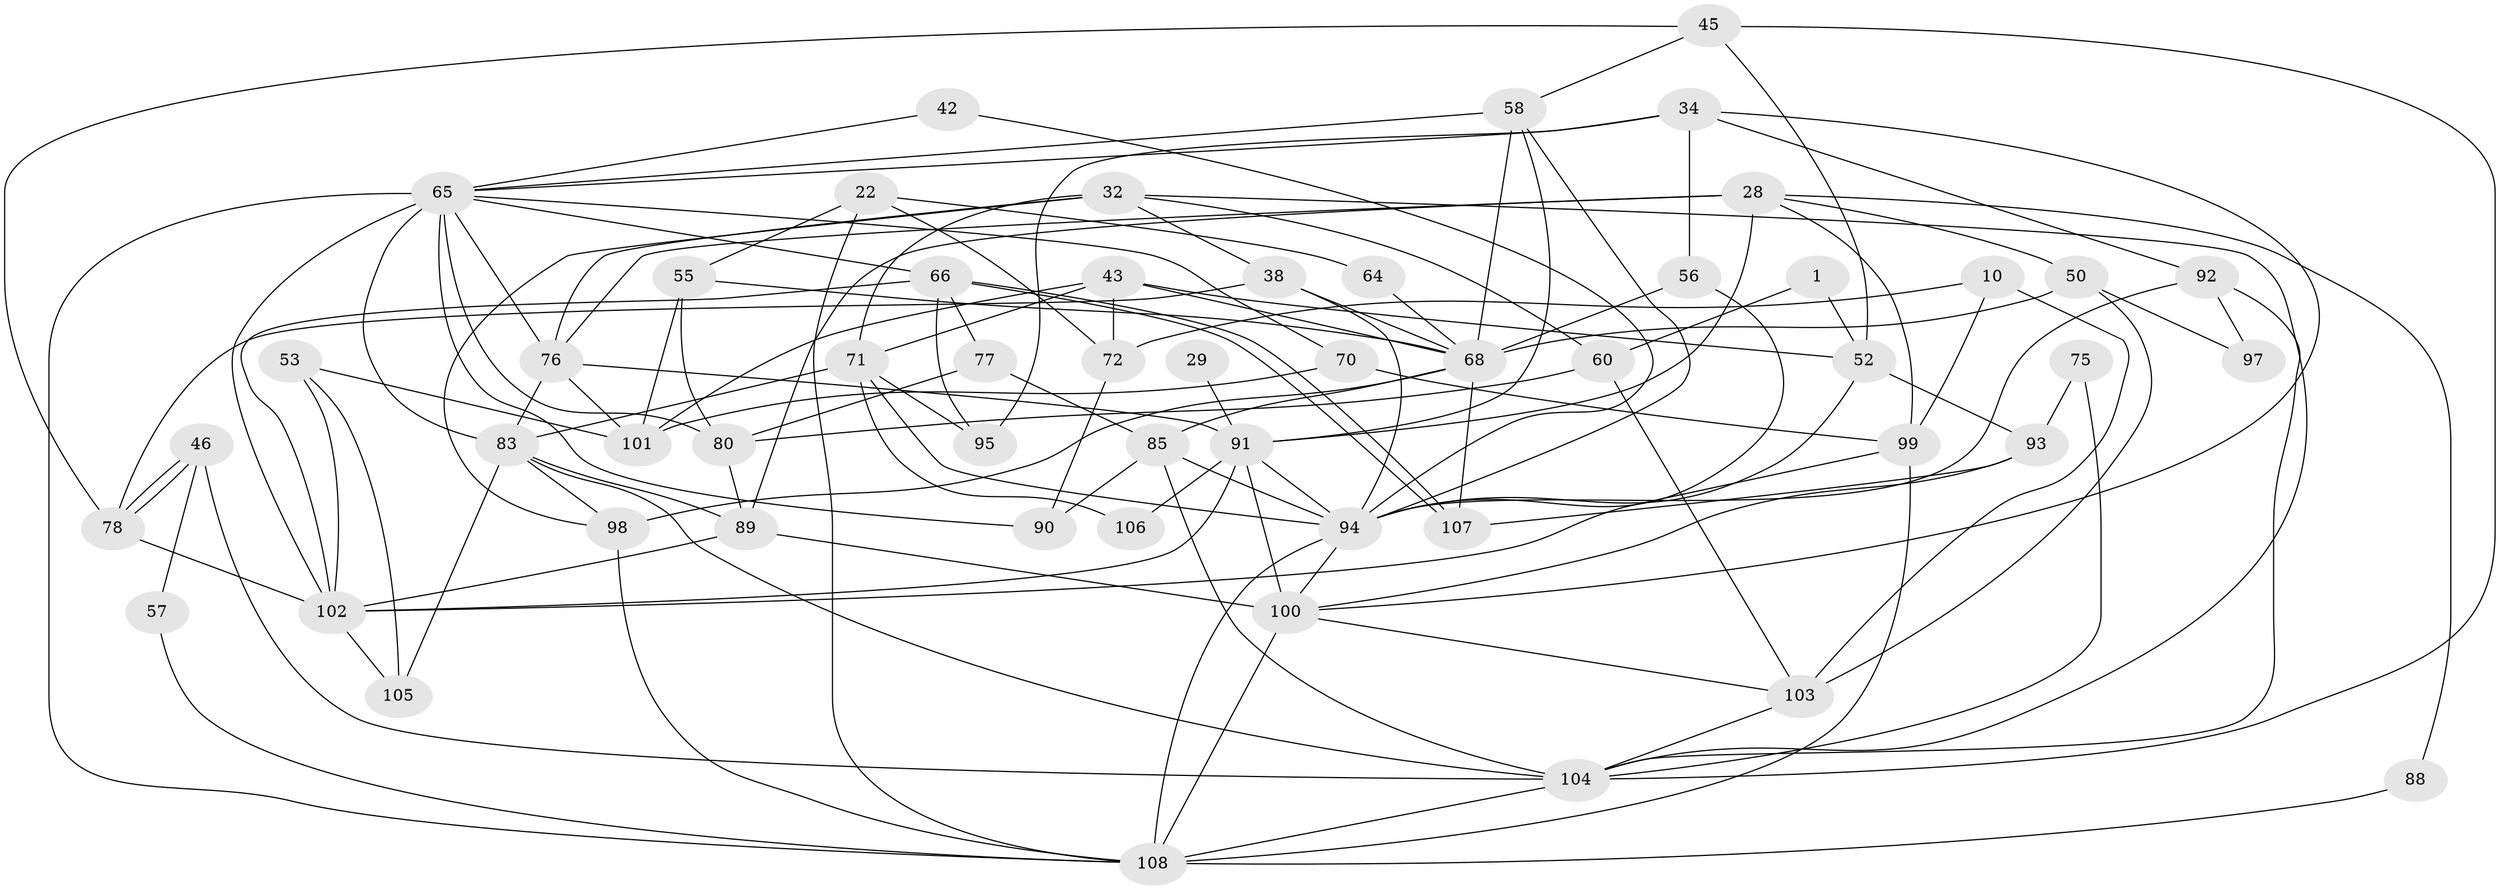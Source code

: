 // original degree distribution, {2: 0.14814814814814814, 4: 0.2777777777777778, 3: 0.25, 5: 0.16666666666666666, 6: 0.10185185185185185, 7: 0.046296296296296294, 8: 0.009259259259259259}
// Generated by graph-tools (version 1.1) at 2025/49/03/09/25 04:49:02]
// undirected, 54 vertices, 127 edges
graph export_dot {
graph [start="1"]
  node [color=gray90,style=filled];
  1;
  10;
  22;
  28;
  29;
  32 [super="+5"];
  34;
  38;
  42;
  43 [super="+25"];
  45;
  46;
  50 [super="+14+48"];
  52 [super="+12"];
  53 [super="+39"];
  55;
  56;
  57;
  58 [super="+36"];
  60;
  64;
  65 [super="+3+16+40+61"];
  66;
  68 [super="+49"];
  70 [super="+51"];
  71;
  72;
  75 [super="+67"];
  76 [super="+33"];
  77;
  78;
  80 [super="+11"];
  83 [super="+27"];
  85 [super="+18"];
  88;
  89 [super="+15"];
  90;
  91 [super="+62+87"];
  92;
  93;
  94 [super="+35+74+82"];
  95;
  97;
  98 [super="+21+47"];
  99;
  100 [super="+86+41"];
  101;
  102 [super="+9+79"];
  103;
  104 [super="+96+69"];
  105;
  106 [super="+6"];
  107 [super="+2"];
  108 [super="+84+73"];
  1 -- 60;
  1 -- 52;
  10 -- 99;
  10 -- 103;
  10 -- 72;
  22 -- 72;
  22 -- 108;
  22 -- 55;
  22 -- 64;
  28 -- 76;
  28 -- 88;
  28 -- 99;
  28 -- 50;
  28 -- 89;
  28 -- 91 [weight=2];
  29 -- 91 [weight=2];
  32 -- 71;
  32 -- 38;
  32 -- 98 [weight=2];
  32 -- 60;
  32 -- 104;
  32 -- 76;
  34 -- 65;
  34 -- 95;
  34 -- 56;
  34 -- 92;
  34 -- 100;
  38 -- 78;
  38 -- 68;
  38 -- 94;
  42 -- 65;
  42 -- 94;
  43 -- 72 [weight=2];
  43 -- 52;
  43 -- 101;
  43 -- 71;
  43 -- 68;
  45 -- 58;
  45 -- 78;
  45 -- 52;
  45 -- 104;
  46 -- 78;
  46 -- 78;
  46 -- 57;
  46 -- 104;
  50 -- 103;
  50 -- 68 [weight=2];
  50 -- 97;
  52 -- 93 [weight=2];
  52 -- 94;
  53 -- 105 [weight=2];
  53 -- 101;
  53 -- 102;
  55 -- 101;
  55 -- 80;
  55 -- 68;
  56 -- 68;
  56 -- 94;
  57 -- 108;
  58 -- 68 [weight=2];
  58 -- 65;
  58 -- 94;
  58 -- 91;
  60 -- 103;
  60 -- 80 [weight=2];
  64 -- 68;
  65 -- 70;
  65 -- 80 [weight=2];
  65 -- 90;
  65 -- 66;
  65 -- 108 [weight=2];
  65 -- 83;
  65 -- 102;
  65 -- 76;
  66 -- 107 [weight=2];
  66 -- 107;
  66 -- 77;
  66 -- 95;
  66 -- 102;
  68 -- 107 [weight=2];
  68 -- 85 [weight=2];
  68 -- 98 [weight=2];
  70 -- 99 [weight=2];
  70 -- 101;
  71 -- 83 [weight=2];
  71 -- 95;
  71 -- 106;
  71 -- 94 [weight=2];
  72 -- 90;
  75 -- 93 [weight=2];
  75 -- 104 [weight=2];
  76 -- 83;
  76 -- 101;
  76 -- 91 [weight=2];
  77 -- 85;
  77 -- 80;
  78 -- 102;
  80 -- 89;
  83 -- 105;
  83 -- 89;
  83 -- 98;
  83 -- 104;
  85 -- 104 [weight=2];
  85 -- 90;
  85 -- 94;
  88 -- 108;
  89 -- 102;
  89 -- 100;
  91 -- 106 [weight=2];
  91 -- 100 [weight=2];
  91 -- 102 [weight=4];
  91 -- 94 [weight=2];
  92 -- 97;
  92 -- 104;
  92 -- 94;
  93 -- 100;
  93 -- 107;
  94 -- 108 [weight=2];
  94 -- 100 [weight=2];
  98 -- 108 [weight=2];
  99 -- 108;
  99 -- 102;
  100 -- 108 [weight=3];
  100 -- 103;
  102 -- 105;
  103 -- 104;
  104 -- 108 [weight=2];
}
